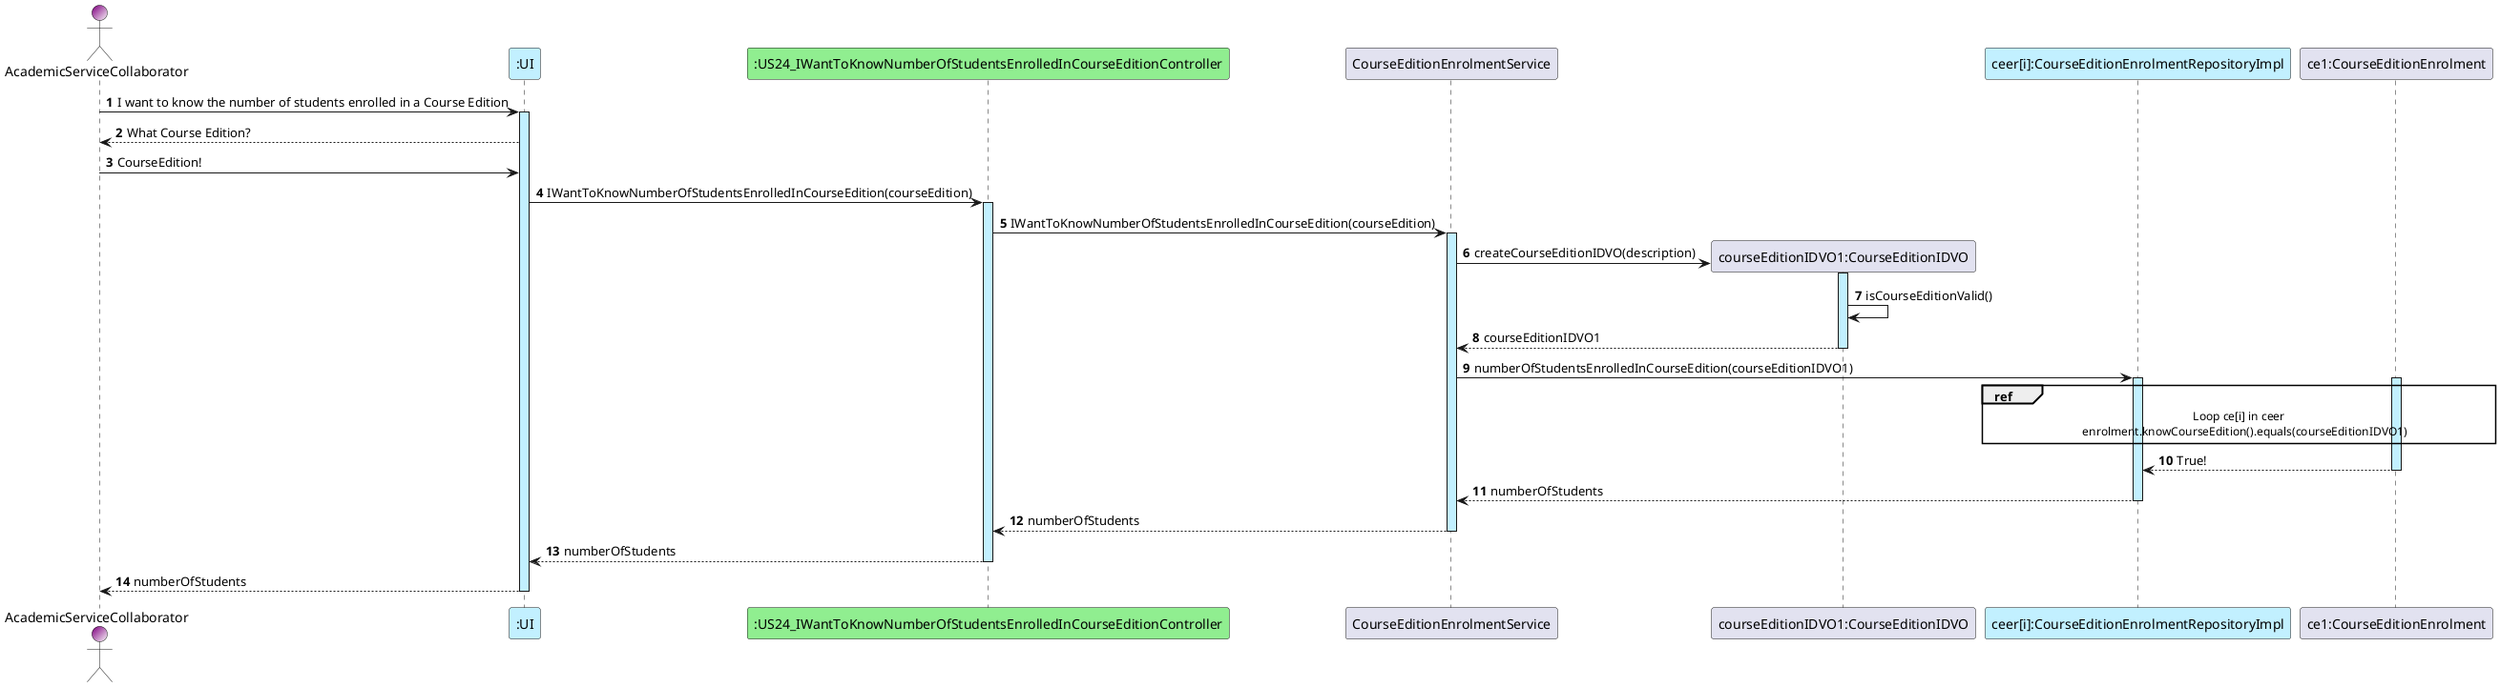 @startuml

autonumber

actor AcademicServiceCollaborator as ASC #Purple/White
participant ":UI" as UI #application
participant ":US24_IWantToKnowNumberOfStudentsEnrolledInCourseEditionController" as C #lightgreen
participant "CourseEditionEnrolmentService" as S
participant "courseEditionIDVO1:CourseEditionIDVO" as courseEditionVO1
participant "ceer[i]:CourseEditionEnrolmentRepositoryImpl" as CEER #application
participant "ce1:CourseEditionEnrolment" as CEE

ASC -> UI : I want to know the number of students enrolled in a Course Edition
activate UI #application
UI --> ASC : What Course Edition?
ASC -> UI : CourseEdition!
UI -> C  : IWantToKnowNumberOfStudentsEnrolledInCourseEdition(courseEdition)

activate C #application
C -> S  : IWantToKnowNumberOfStudentsEnrolledInCourseEdition(courseEdition)
activate S #application
S -> courseEditionVO1** : createCourseEditionIDVO(description)
activate courseEditionVO1 #application
courseEditionVO1 -> courseEditionVO1 : isCourseEditionValid()
courseEditionVO1 --> S : courseEditionIDVO1
deactivate courseEditionVO1
S -> CEER : numberOfStudentsEnrolledInCourseEdition(courseEditionIDVO1)
activate CEER #application
activate CEE #application

ref over CEER, CEE
Loop ce[i] in ceer
    enrolment.knowCourseEdition().equals(courseEditionIDVO1)
end ref
CEE --> CEER : True!
deactivate CEE

S <-- CEER : numberOfStudents

deactivate CEER #application

C <-- S : numberOfStudents
deactivate S #application

UI <-- C : numberOfStudents
deactivate C #application
ASC <-- UI : numberOfStudents
deactivate UI #application

@enduml